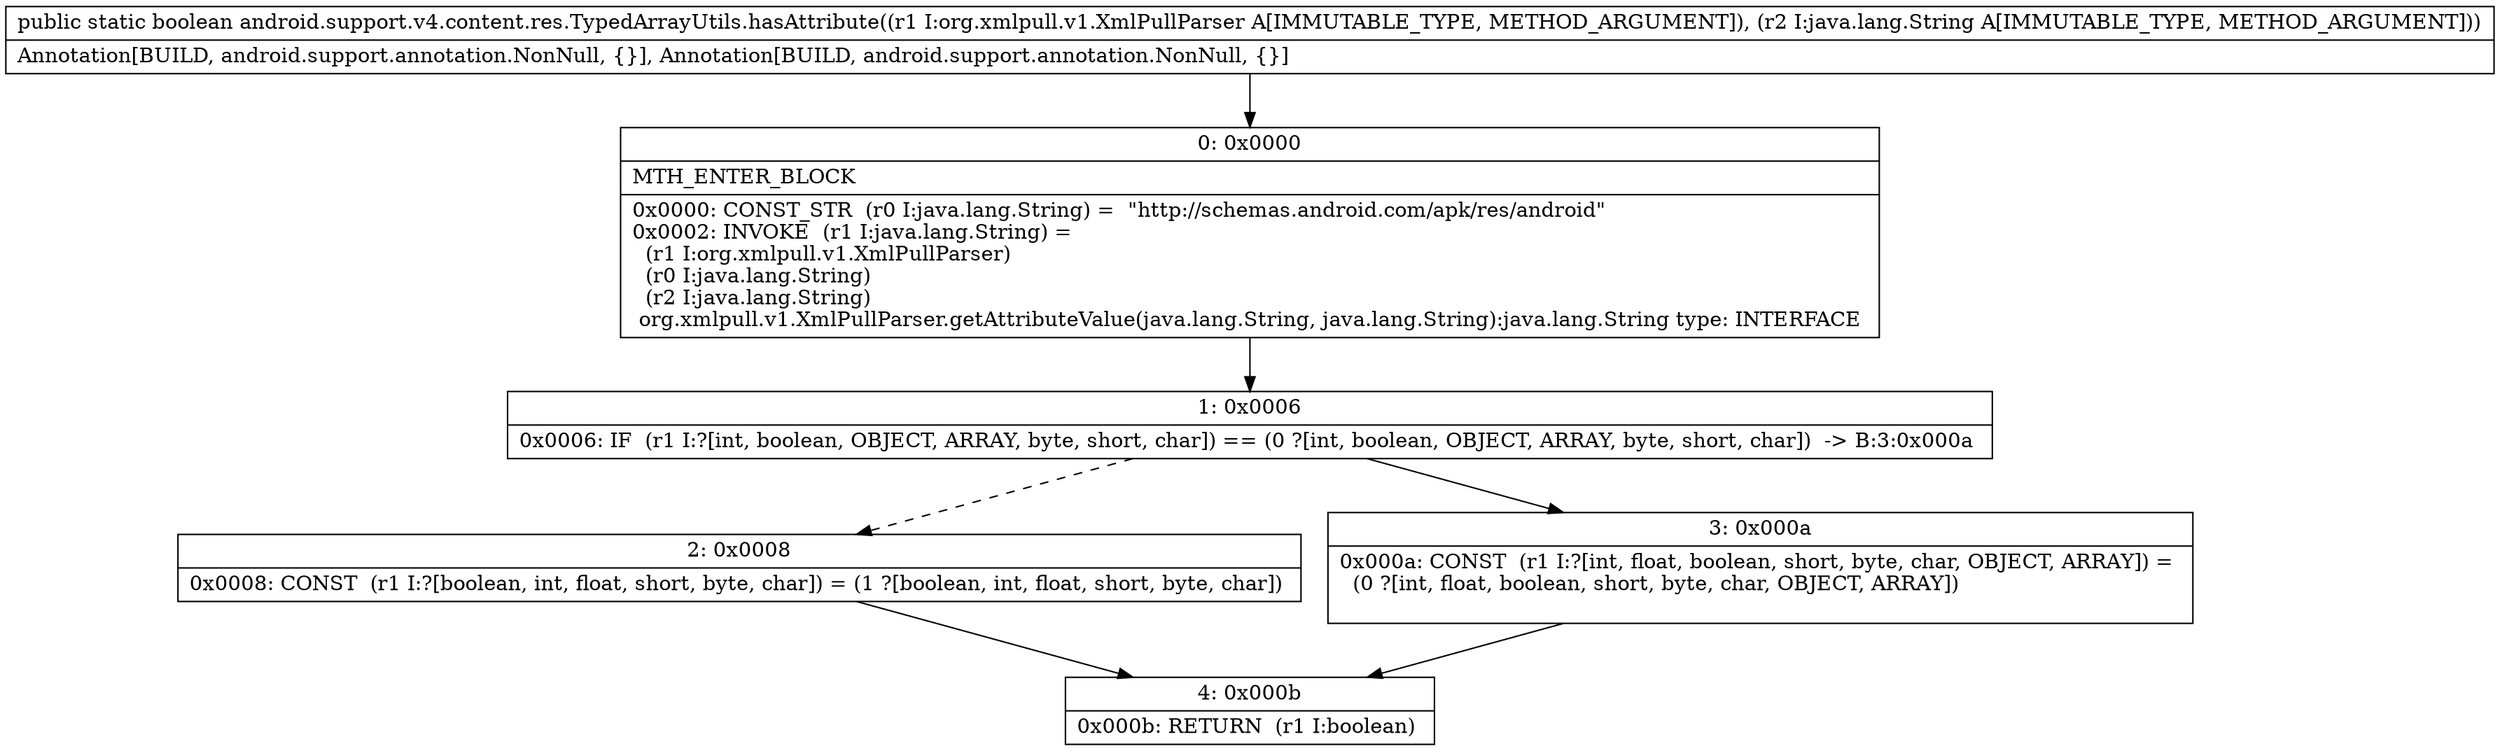 digraph "CFG forandroid.support.v4.content.res.TypedArrayUtils.hasAttribute(Lorg\/xmlpull\/v1\/XmlPullParser;Ljava\/lang\/String;)Z" {
Node_0 [shape=record,label="{0\:\ 0x0000|MTH_ENTER_BLOCK\l|0x0000: CONST_STR  (r0 I:java.lang.String) =  \"http:\/\/schemas.android.com\/apk\/res\/android\" \l0x0002: INVOKE  (r1 I:java.lang.String) = \l  (r1 I:org.xmlpull.v1.XmlPullParser)\l  (r0 I:java.lang.String)\l  (r2 I:java.lang.String)\l org.xmlpull.v1.XmlPullParser.getAttributeValue(java.lang.String, java.lang.String):java.lang.String type: INTERFACE \l}"];
Node_1 [shape=record,label="{1\:\ 0x0006|0x0006: IF  (r1 I:?[int, boolean, OBJECT, ARRAY, byte, short, char]) == (0 ?[int, boolean, OBJECT, ARRAY, byte, short, char])  \-\> B:3:0x000a \l}"];
Node_2 [shape=record,label="{2\:\ 0x0008|0x0008: CONST  (r1 I:?[boolean, int, float, short, byte, char]) = (1 ?[boolean, int, float, short, byte, char]) \l}"];
Node_3 [shape=record,label="{3\:\ 0x000a|0x000a: CONST  (r1 I:?[int, float, boolean, short, byte, char, OBJECT, ARRAY]) = \l  (0 ?[int, float, boolean, short, byte, char, OBJECT, ARRAY])\l \l}"];
Node_4 [shape=record,label="{4\:\ 0x000b|0x000b: RETURN  (r1 I:boolean) \l}"];
MethodNode[shape=record,label="{public static boolean android.support.v4.content.res.TypedArrayUtils.hasAttribute((r1 I:org.xmlpull.v1.XmlPullParser A[IMMUTABLE_TYPE, METHOD_ARGUMENT]), (r2 I:java.lang.String A[IMMUTABLE_TYPE, METHOD_ARGUMENT]))  | Annotation[BUILD, android.support.annotation.NonNull, \{\}], Annotation[BUILD, android.support.annotation.NonNull, \{\}]\l}"];
MethodNode -> Node_0;
Node_0 -> Node_1;
Node_1 -> Node_2[style=dashed];
Node_1 -> Node_3;
Node_2 -> Node_4;
Node_3 -> Node_4;
}

